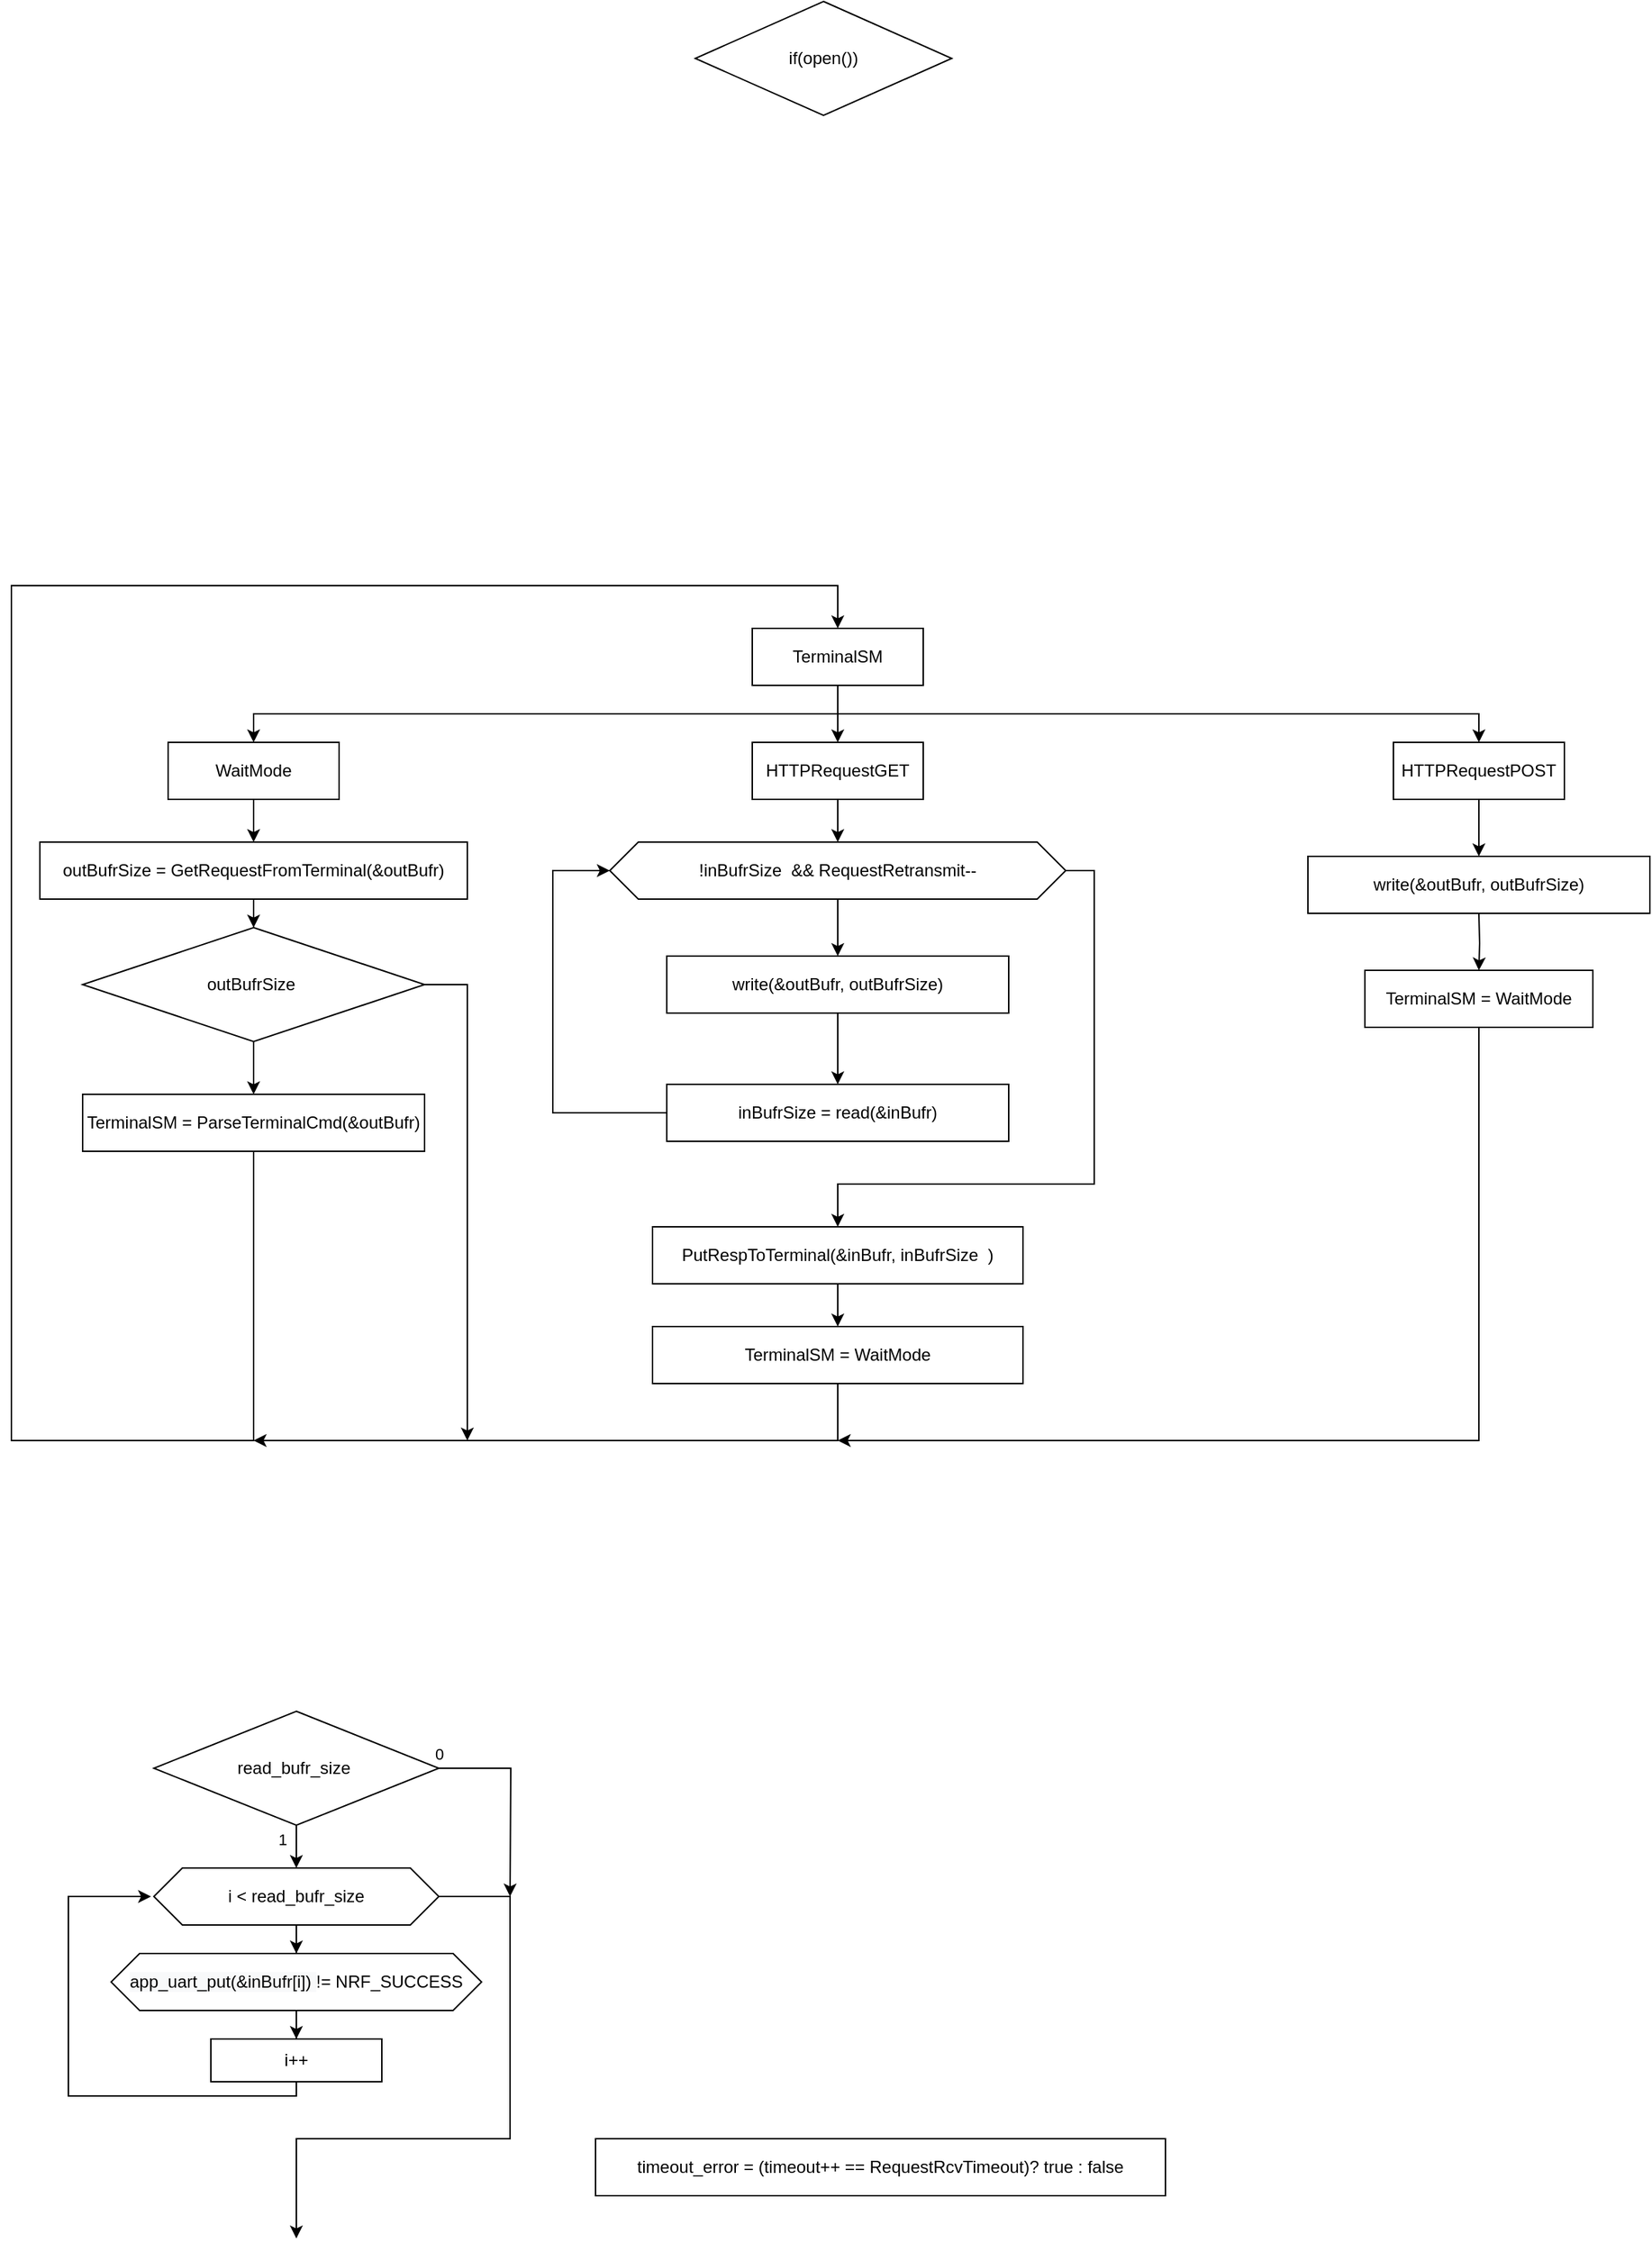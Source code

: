 <mxfile version="15.4.0" type="device"><diagram id="RrANYVPb_fNmtMKLXJRJ" name="Страница 1"><mxGraphModel dx="1185" dy="719" grid="1" gridSize="10" guides="1" tooltips="1" connect="1" arrows="1" fold="1" page="1" pageScale="1" pageWidth="1169" pageHeight="1654" math="0" shadow="0"><root><mxCell id="0"/><mxCell id="1" parent="0"/><mxCell id="28vbznQ4XCSxFjC4eLBW-3" style="edgeStyle=orthogonalEdgeStyle;rounded=0;orthogonalLoop=1;jettySize=auto;html=1;entryX=0.5;entryY=0;entryDx=0;entryDy=0;" edge="1" parent="1" source="28vbznQ4XCSxFjC4eLBW-1" target="28vbznQ4XCSxFjC4eLBW-2"><mxGeometry relative="1" as="geometry"><Array as="points"><mxPoint x="610" y="520"/><mxPoint x="200" y="520"/></Array></mxGeometry></mxCell><mxCell id="28vbznQ4XCSxFjC4eLBW-6" style="edgeStyle=orthogonalEdgeStyle;rounded=0;orthogonalLoop=1;jettySize=auto;html=1;" edge="1" parent="1" source="28vbznQ4XCSxFjC4eLBW-1" target="28vbznQ4XCSxFjC4eLBW-5"><mxGeometry relative="1" as="geometry"><Array as="points"><mxPoint x="610" y="520"/><mxPoint x="1060" y="520"/></Array></mxGeometry></mxCell><mxCell id="28vbznQ4XCSxFjC4eLBW-7" style="edgeStyle=orthogonalEdgeStyle;rounded=0;orthogonalLoop=1;jettySize=auto;html=1;" edge="1" parent="1" source="28vbznQ4XCSxFjC4eLBW-1" target="28vbznQ4XCSxFjC4eLBW-4"><mxGeometry relative="1" as="geometry"/></mxCell><mxCell id="28vbznQ4XCSxFjC4eLBW-1" value="TerminalSM" style="rounded=0;whiteSpace=wrap;html=1;direction=west;" vertex="1" parent="1"><mxGeometry x="550" y="460" width="120" height="40" as="geometry"/></mxCell><mxCell id="28vbznQ4XCSxFjC4eLBW-123" value="" style="edgeStyle=orthogonalEdgeStyle;rounded=0;orthogonalLoop=1;jettySize=auto;html=1;" edge="1" parent="1" source="28vbznQ4XCSxFjC4eLBW-2" target="28vbznQ4XCSxFjC4eLBW-122"><mxGeometry relative="1" as="geometry"/></mxCell><mxCell id="28vbznQ4XCSxFjC4eLBW-2" value="WaitMode" style="rounded=0;whiteSpace=wrap;html=1;" vertex="1" parent="1"><mxGeometry x="140" y="540" width="120" height="40" as="geometry"/></mxCell><mxCell id="28vbznQ4XCSxFjC4eLBW-40" value="" style="edgeStyle=orthogonalEdgeStyle;rounded=0;orthogonalLoop=1;jettySize=auto;html=1;" edge="1" parent="1" source="28vbznQ4XCSxFjC4eLBW-4" target="28vbznQ4XCSxFjC4eLBW-39"><mxGeometry relative="1" as="geometry"/></mxCell><mxCell id="28vbznQ4XCSxFjC4eLBW-4" value="HTTPRequestGET" style="rounded=0;whiteSpace=wrap;html=1;" vertex="1" parent="1"><mxGeometry x="550" y="540" width="120" height="40" as="geometry"/></mxCell><mxCell id="28vbznQ4XCSxFjC4eLBW-34" value="" style="edgeStyle=orthogonalEdgeStyle;rounded=0;orthogonalLoop=1;jettySize=auto;html=1;entryX=0.5;entryY=1;entryDx=0;entryDy=0;" edge="1" parent="1" source="28vbznQ4XCSxFjC4eLBW-5" target="28vbznQ4XCSxFjC4eLBW-126"><mxGeometry relative="1" as="geometry"><mxPoint x="1060" y="620" as="targetPoint"/></mxGeometry></mxCell><mxCell id="28vbznQ4XCSxFjC4eLBW-5" value="HTTPRequestPOST" style="rounded=0;whiteSpace=wrap;html=1;" vertex="1" parent="1"><mxGeometry x="1000" y="540" width="120" height="40" as="geometry"/></mxCell><mxCell id="28vbznQ4XCSxFjC4eLBW-8" value="if(open())" style="rhombus;whiteSpace=wrap;html=1;" vertex="1" parent="1"><mxGeometry x="510" y="20" width="180" height="80" as="geometry"/></mxCell><mxCell id="28vbznQ4XCSxFjC4eLBW-20" value="timeout_error = (timeout++ == RequestRcvTimeout)? true : false" style="rounded=0;whiteSpace=wrap;html=1;" vertex="1" parent="1"><mxGeometry x="440" y="1520" width="400" height="40" as="geometry"/></mxCell><mxCell id="28vbznQ4XCSxFjC4eLBW-36" style="edgeStyle=orthogonalEdgeStyle;rounded=0;orthogonalLoop=1;jettySize=auto;html=1;entryX=0.5;entryY=1;entryDx=0;entryDy=0;" edge="1" parent="1" target="28vbznQ4XCSxFjC4eLBW-35"><mxGeometry relative="1" as="geometry"><mxPoint x="1060" y="660" as="sourcePoint"/></mxGeometry></mxCell><mxCell id="28vbznQ4XCSxFjC4eLBW-119" style="edgeStyle=orthogonalEdgeStyle;rounded=0;orthogonalLoop=1;jettySize=auto;html=1;" edge="1" parent="1" source="28vbznQ4XCSxFjC4eLBW-35"><mxGeometry relative="1" as="geometry"><mxPoint x="610" y="1030" as="targetPoint"/><Array as="points"><mxPoint x="1060" y="1030"/></Array></mxGeometry></mxCell><mxCell id="28vbznQ4XCSxFjC4eLBW-35" value="TerminalSM = WaitMode" style="rounded=0;whiteSpace=wrap;html=1;direction=west;" vertex="1" parent="1"><mxGeometry x="980" y="700" width="160" height="40" as="geometry"/></mxCell><mxCell id="28vbznQ4XCSxFjC4eLBW-76" style="edgeStyle=orthogonalEdgeStyle;rounded=0;orthogonalLoop=1;jettySize=auto;html=1;entryX=0.5;entryY=1;entryDx=0;entryDy=0;" edge="1" parent="1" source="28vbznQ4XCSxFjC4eLBW-37" target="28vbznQ4XCSxFjC4eLBW-1"><mxGeometry relative="1" as="geometry"><mxPoint x="60" y="370" as="targetPoint"/><Array as="points"><mxPoint x="200" y="1030"/><mxPoint x="30" y="1030"/><mxPoint x="30" y="430"/><mxPoint x="610" y="430"/></Array></mxGeometry></mxCell><mxCell id="28vbznQ4XCSxFjC4eLBW-37" value="TerminalSM = ParseTerminalCmd(&amp;amp;outBufr)" style="rounded=0;whiteSpace=wrap;html=1;direction=west;" vertex="1" parent="1"><mxGeometry x="80" y="787" width="240" height="40" as="geometry"/></mxCell><mxCell id="28vbznQ4XCSxFjC4eLBW-64" value="" style="edgeStyle=orthogonalEdgeStyle;rounded=0;orthogonalLoop=1;jettySize=auto;html=1;entryX=0.5;entryY=1;entryDx=0;entryDy=0;" edge="1" parent="1" source="28vbznQ4XCSxFjC4eLBW-39" target="28vbznQ4XCSxFjC4eLBW-125"><mxGeometry relative="1" as="geometry"><mxPoint x="610" y="670" as="targetPoint"/></mxGeometry></mxCell><mxCell id="28vbznQ4XCSxFjC4eLBW-115" style="edgeStyle=orthogonalEdgeStyle;rounded=0;orthogonalLoop=1;jettySize=auto;html=1;entryX=0.5;entryY=1;entryDx=0;entryDy=0;" edge="1" parent="1" source="28vbznQ4XCSxFjC4eLBW-39" target="28vbznQ4XCSxFjC4eLBW-114"><mxGeometry relative="1" as="geometry"><mxPoint x="810" y="850" as="targetPoint"/><Array as="points"><mxPoint x="790" y="630"/><mxPoint x="790" y="850"/><mxPoint x="610" y="850"/></Array></mxGeometry></mxCell><mxCell id="28vbznQ4XCSxFjC4eLBW-39" value="!inBufrSize&amp;nbsp;&amp;nbsp;&amp;amp;&amp;amp;&amp;nbsp;&lt;span&gt;RequestRetransmit--&lt;/span&gt;" style="shape=hexagon;perimeter=hexagonPerimeter2;whiteSpace=wrap;html=1;fixedSize=1;" vertex="1" parent="1"><mxGeometry x="450" y="610" width="320" height="40" as="geometry"/></mxCell><mxCell id="28vbznQ4XCSxFjC4eLBW-62" value="1" style="edgeStyle=orthogonalEdgeStyle;rounded=0;orthogonalLoop=1;jettySize=auto;html=1;entryX=0.5;entryY=0;entryDx=0;entryDy=0;" edge="1" parent="1" source="28vbznQ4XCSxFjC4eLBW-59" target="28vbznQ4XCSxFjC4eLBW-91"><mxGeometry x="-0.6" y="-10" relative="1" as="geometry"><mxPoint x="230" y="1260" as="targetPoint"/><mxPoint as="offset"/></mxGeometry></mxCell><mxCell id="28vbznQ4XCSxFjC4eLBW-105" value="0" style="edgeStyle=orthogonalEdgeStyle;rounded=0;orthogonalLoop=1;jettySize=auto;html=1;" edge="1" parent="1" source="28vbznQ4XCSxFjC4eLBW-59"><mxGeometry x="-1" y="10" relative="1" as="geometry"><mxPoint x="380" y="1350" as="targetPoint"/><mxPoint as="offset"/></mxGeometry></mxCell><mxCell id="28vbznQ4XCSxFjC4eLBW-59" value="read_bufr_size&amp;nbsp;" style="rhombus;whiteSpace=wrap;html=1;" vertex="1" parent="1"><mxGeometry x="130" y="1220" width="200" height="80" as="geometry"/></mxCell><mxCell id="28vbznQ4XCSxFjC4eLBW-89" style="edgeStyle=orthogonalEdgeStyle;rounded=0;orthogonalLoop=1;jettySize=auto;html=1;entryX=0.5;entryY=1;entryDx=0;entryDy=0;exitX=0.5;exitY=0;exitDx=0;exitDy=0;" edge="1" parent="1" source="28vbznQ4XCSxFjC4eLBW-125" target="28vbznQ4XCSxFjC4eLBW-87"><mxGeometry relative="1" as="geometry"><mxPoint x="610" y="750" as="sourcePoint"/></mxGeometry></mxCell><mxCell id="28vbznQ4XCSxFjC4eLBW-98" value="" style="edgeStyle=orthogonalEdgeStyle;rounded=0;orthogonalLoop=1;jettySize=auto;html=1;" edge="1" parent="1" source="28vbznQ4XCSxFjC4eLBW-74" target="28vbznQ4XCSxFjC4eLBW-96"><mxGeometry relative="1" as="geometry"/></mxCell><mxCell id="28vbznQ4XCSxFjC4eLBW-74" value="&lt;span style=&quot;color: rgb(0 , 0 , 0) ; font-family: &amp;#34;helvetica&amp;#34; ; font-size: 12px ; font-style: normal ; font-weight: 400 ; letter-spacing: normal ; text-align: center ; text-indent: 0px ; text-transform: none ; word-spacing: 0px ; background-color: rgb(248 , 249 , 250) ; display: inline ; float: none&quot;&gt;app_uart_put(&amp;amp;inBufr[i])&amp;nbsp;&lt;/span&gt;&lt;span style=&quot;font-family: &amp;#34;helvetica&amp;#34;&quot;&gt;!= NRF_SUCCESS&lt;/span&gt;" style="shape=hexagon;perimeter=hexagonPerimeter2;whiteSpace=wrap;html=1;fixedSize=1;" vertex="1" parent="1"><mxGeometry x="100" y="1390" width="260" height="40" as="geometry"/></mxCell><mxCell id="28vbznQ4XCSxFjC4eLBW-102" style="edgeStyle=orthogonalEdgeStyle;rounded=0;orthogonalLoop=1;jettySize=auto;html=1;entryX=0;entryY=0.5;entryDx=0;entryDy=0;" edge="1" parent="1" source="28vbznQ4XCSxFjC4eLBW-87" target="28vbznQ4XCSxFjC4eLBW-39"><mxGeometry relative="1" as="geometry"><mxPoint x="440" y="630" as="targetPoint"/><Array as="points"><mxPoint x="410" y="800"/><mxPoint x="410" y="630"/></Array></mxGeometry></mxCell><mxCell id="28vbznQ4XCSxFjC4eLBW-87" value="inBufrSize = read(&amp;amp;inBufr)" style="rounded=0;whiteSpace=wrap;html=1;direction=west;" vertex="1" parent="1"><mxGeometry x="490" y="780" width="240" height="40" as="geometry"/></mxCell><mxCell id="28vbznQ4XCSxFjC4eLBW-93" value="" style="edgeStyle=orthogonalEdgeStyle;rounded=0;orthogonalLoop=1;jettySize=auto;html=1;" edge="1" parent="1" source="28vbznQ4XCSxFjC4eLBW-91" target="28vbznQ4XCSxFjC4eLBW-74"><mxGeometry relative="1" as="geometry"/></mxCell><mxCell id="28vbznQ4XCSxFjC4eLBW-100" style="edgeStyle=orthogonalEdgeStyle;rounded=0;orthogonalLoop=1;jettySize=auto;html=1;entryX=0.5;entryY=0;entryDx=0;entryDy=0;" edge="1" parent="1" source="28vbznQ4XCSxFjC4eLBW-91"><mxGeometry relative="1" as="geometry"><mxPoint x="230" y="1590" as="targetPoint"/><Array as="points"><mxPoint x="380" y="1350"/><mxPoint x="380" y="1520"/><mxPoint x="230" y="1520"/></Array></mxGeometry></mxCell><mxCell id="28vbznQ4XCSxFjC4eLBW-91" value="&lt;span&gt;i &amp;lt; read_bufr_size&lt;/span&gt;" style="shape=hexagon;perimeter=hexagonPerimeter2;whiteSpace=wrap;html=1;fixedSize=1;" vertex="1" parent="1"><mxGeometry x="130" y="1330" width="200" height="40" as="geometry"/></mxCell><mxCell id="28vbznQ4XCSxFjC4eLBW-99" style="edgeStyle=orthogonalEdgeStyle;rounded=0;orthogonalLoop=1;jettySize=auto;html=1;" edge="1" parent="1" source="28vbznQ4XCSxFjC4eLBW-96"><mxGeometry relative="1" as="geometry"><mxPoint x="128" y="1350" as="targetPoint"/><Array as="points"><mxPoint x="230" y="1490"/><mxPoint x="70" y="1490"/><mxPoint x="70" y="1350"/></Array></mxGeometry></mxCell><mxCell id="28vbznQ4XCSxFjC4eLBW-96" value="i++" style="rounded=0;whiteSpace=wrap;html=1;" vertex="1" parent="1"><mxGeometry x="170" y="1450" width="120" height="30" as="geometry"/></mxCell><mxCell id="28vbznQ4XCSxFjC4eLBW-118" style="edgeStyle=orthogonalEdgeStyle;rounded=0;orthogonalLoop=1;jettySize=auto;html=1;" edge="1" parent="1" source="28vbznQ4XCSxFjC4eLBW-103"><mxGeometry relative="1" as="geometry"><mxPoint x="200" y="1030" as="targetPoint"/><Array as="points"><mxPoint x="610" y="1030"/></Array></mxGeometry></mxCell><mxCell id="28vbznQ4XCSxFjC4eLBW-103" value="TerminalSM = WaitMode" style="rounded=0;whiteSpace=wrap;html=1;direction=west;" vertex="1" parent="1"><mxGeometry x="480" y="950" width="260" height="40" as="geometry"/></mxCell><mxCell id="28vbznQ4XCSxFjC4eLBW-110" value="" style="edgeStyle=orthogonalEdgeStyle;rounded=0;orthogonalLoop=1;jettySize=auto;html=1;" edge="1" parent="1" source="28vbznQ4XCSxFjC4eLBW-106" target="28vbznQ4XCSxFjC4eLBW-37"><mxGeometry relative="1" as="geometry"/></mxCell><mxCell id="28vbznQ4XCSxFjC4eLBW-111" style="edgeStyle=orthogonalEdgeStyle;rounded=0;orthogonalLoop=1;jettySize=auto;html=1;" edge="1" parent="1" source="28vbznQ4XCSxFjC4eLBW-106"><mxGeometry relative="1" as="geometry"><mxPoint x="350" y="1030" as="targetPoint"/><Array as="points"><mxPoint x="350" y="710"/><mxPoint x="350" y="890"/></Array></mxGeometry></mxCell><mxCell id="28vbznQ4XCSxFjC4eLBW-106" value="outBufrSize&amp;nbsp;" style="rhombus;whiteSpace=wrap;html=1;" vertex="1" parent="1"><mxGeometry x="80" y="670" width="240" height="80" as="geometry"/></mxCell><mxCell id="28vbznQ4XCSxFjC4eLBW-117" value="" style="edgeStyle=orthogonalEdgeStyle;rounded=0;orthogonalLoop=1;jettySize=auto;html=1;" edge="1" parent="1" source="28vbznQ4XCSxFjC4eLBW-114" target="28vbznQ4XCSxFjC4eLBW-103"><mxGeometry relative="1" as="geometry"/></mxCell><mxCell id="28vbznQ4XCSxFjC4eLBW-114" value="PutRespToTerminal(&amp;amp;inBufr, inBufrSize&amp;nbsp;&amp;nbsp;)" style="rounded=0;whiteSpace=wrap;html=1;direction=west;" vertex="1" parent="1"><mxGeometry x="480" y="880" width="260" height="40" as="geometry"/></mxCell><mxCell id="28vbznQ4XCSxFjC4eLBW-124" value="" style="edgeStyle=orthogonalEdgeStyle;rounded=0;orthogonalLoop=1;jettySize=auto;html=1;" edge="1" parent="1" source="28vbznQ4XCSxFjC4eLBW-122" target="28vbznQ4XCSxFjC4eLBW-106"><mxGeometry relative="1" as="geometry"/></mxCell><mxCell id="28vbznQ4XCSxFjC4eLBW-122" value="outBufrSize = GetRequestFromTerminal(&amp;amp;outBufr)" style="rounded=0;whiteSpace=wrap;html=1;direction=west;" vertex="1" parent="1"><mxGeometry x="50" y="610" width="300" height="40" as="geometry"/></mxCell><mxCell id="28vbznQ4XCSxFjC4eLBW-125" value="write(&amp;amp;outBufr, outBufrSize)" style="rounded=0;whiteSpace=wrap;html=1;direction=west;" vertex="1" parent="1"><mxGeometry x="490" y="690" width="240" height="40" as="geometry"/></mxCell><mxCell id="28vbznQ4XCSxFjC4eLBW-126" value="write(&amp;amp;outBufr, outBufrSize)" style="rounded=0;whiteSpace=wrap;html=1;direction=west;" vertex="1" parent="1"><mxGeometry x="940" y="620" width="240" height="40" as="geometry"/></mxCell></root></mxGraphModel></diagram></mxfile>